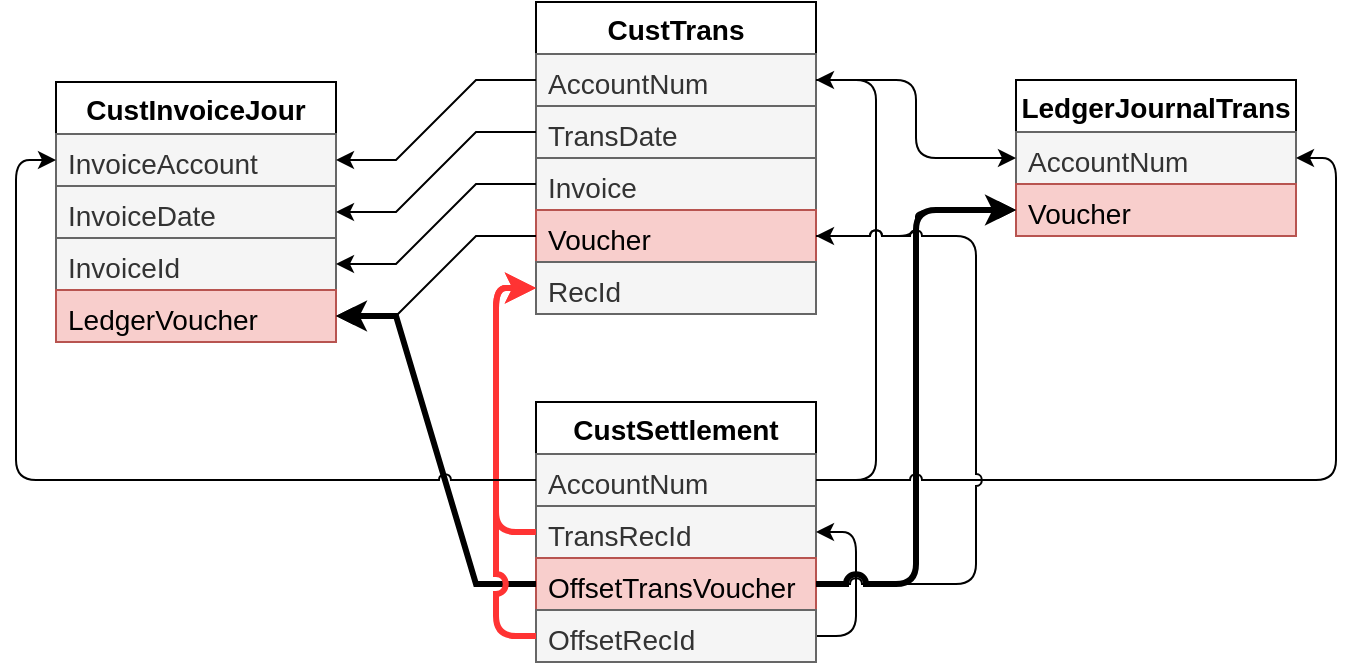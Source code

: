 <mxfile version="20.1.1" type="github">
  <diagram id="ZmQLkef9X21-wPfHA-lR" name="Page-1">
    <mxGraphModel dx="1422" dy="718" grid="1" gridSize="10" guides="1" tooltips="1" connect="1" arrows="1" fold="1" page="1" pageScale="1" pageWidth="827" pageHeight="1169" math="0" shadow="0">
      <root>
        <mxCell id="0" />
        <mxCell id="1" parent="0" />
        <mxCell id="VRcI0VA4H7FAgOBB5FaZ-6" value="CustInvoiceJour" style="swimlane;fontStyle=1;childLayout=stackLayout;horizontal=1;startSize=26;horizontalStack=0;resizeParent=1;resizeParentMax=0;resizeLast=0;collapsible=0;marginBottom=0;fontSize=14;swimlaneLine=1;fillColor=default;connectable=1;" parent="1" vertex="1">
          <mxGeometry x="40" y="160" width="140" height="130" as="geometry">
            <mxRectangle x="150" y="390" width="140" height="30" as="alternateBounds" />
          </mxGeometry>
        </mxCell>
        <mxCell id="VRcI0VA4H7FAgOBB5FaZ-18" value="InvoiceAccount" style="text;strokeColor=#666666;fillColor=#f5f5f5;align=left;verticalAlign=top;spacingLeft=4;spacingRight=4;overflow=hidden;rotatable=0;points=[[0,0.5],[1,0.5]];portConstraint=eastwest;fontSize=14;fontColor=#333333;" parent="VRcI0VA4H7FAgOBB5FaZ-6" vertex="1">
          <mxGeometry y="26" width="140" height="26" as="geometry" />
        </mxCell>
        <mxCell id="VRcI0VA4H7FAgOBB5FaZ-20" value="InvoiceDate" style="text;strokeColor=#666666;fillColor=#f5f5f5;align=left;verticalAlign=top;spacingLeft=4;spacingRight=4;overflow=hidden;rotatable=0;points=[[0,0.5],[1,0.5]];portConstraint=eastwest;fontSize=14;fontColor=#333333;" parent="VRcI0VA4H7FAgOBB5FaZ-6" vertex="1">
          <mxGeometry y="52" width="140" height="26" as="geometry" />
        </mxCell>
        <mxCell id="VRcI0VA4H7FAgOBB5FaZ-8" value="InvoiceId    " style="text;strokeColor=#666666;fillColor=#f5f5f5;align=left;verticalAlign=top;spacingLeft=4;spacingRight=4;overflow=hidden;rotatable=0;points=[[0,0.5],[1,0.5]];portConstraint=eastwest;fontSize=14;fontColor=#333333;" parent="VRcI0VA4H7FAgOBB5FaZ-6" vertex="1">
          <mxGeometry y="78" width="140" height="26" as="geometry" />
        </mxCell>
        <mxCell id="VRcI0VA4H7FAgOBB5FaZ-40" value="LedgerVoucher" style="text;strokeColor=#b85450;fillColor=#f8cecc;align=left;verticalAlign=top;spacingLeft=4;spacingRight=4;overflow=hidden;rotatable=0;points=[[0,0.5],[1,0.5]];portConstraint=eastwest;fontSize=14;" parent="VRcI0VA4H7FAgOBB5FaZ-6" vertex="1">
          <mxGeometry y="104" width="140" height="26" as="geometry" />
        </mxCell>
        <mxCell id="VRcI0VA4H7FAgOBB5FaZ-10" value="CustTrans" style="swimlane;fontStyle=1;childLayout=stackLayout;horizontal=1;startSize=26;fillColor=none;horizontalStack=0;resizeParent=1;resizeParentMax=0;resizeLast=0;collapsible=0;marginBottom=0;fontSize=14;connectable=1;" parent="1" vertex="1">
          <mxGeometry x="280" y="120" width="140" height="156" as="geometry">
            <mxRectangle x="150" y="390" width="140" height="30" as="alternateBounds" />
          </mxGeometry>
        </mxCell>
        <mxCell id="VRcI0VA4H7FAgOBB5FaZ-12" value="AccountNum" style="text;strokeColor=#666666;fillColor=#f5f5f5;align=left;verticalAlign=top;spacingLeft=4;spacingRight=4;overflow=hidden;rotatable=0;points=[[0,0.5],[1,0.5]];portConstraint=eastwest;fontSize=14;fontColor=#333333;" parent="VRcI0VA4H7FAgOBB5FaZ-10" vertex="1">
          <mxGeometry y="26" width="140" height="26" as="geometry" />
        </mxCell>
        <mxCell id="VRcI0VA4H7FAgOBB5FaZ-13" value="TransDate" style="text;strokeColor=#666666;fillColor=#f5f5f5;align=left;verticalAlign=top;spacingLeft=4;spacingRight=4;overflow=hidden;rotatable=0;points=[[0,0.5],[1,0.5]];portConstraint=eastwest;fontSize=14;fontColor=#333333;" parent="VRcI0VA4H7FAgOBB5FaZ-10" vertex="1">
          <mxGeometry y="52" width="140" height="26" as="geometry" />
        </mxCell>
        <mxCell id="VRcI0VA4H7FAgOBB5FaZ-16" value="Invoice" style="text;strokeColor=#666666;fillColor=#f5f5f5;align=left;verticalAlign=top;spacingLeft=4;spacingRight=4;overflow=hidden;rotatable=0;points=[[0,0.5],[1,0.5]];portConstraint=eastwest;fontSize=14;fontColor=#333333;" parent="VRcI0VA4H7FAgOBB5FaZ-10" vertex="1">
          <mxGeometry y="78" width="140" height="26" as="geometry" />
        </mxCell>
        <mxCell id="VRcI0VA4H7FAgOBB5FaZ-11" value="Voucher" style="text;strokeColor=#b85450;fillColor=#f8cecc;align=left;verticalAlign=top;spacingLeft=4;spacingRight=4;overflow=hidden;rotatable=0;points=[[0,0.5],[1,0.5]];portConstraint=eastwest;fontSize=14;" parent="VRcI0VA4H7FAgOBB5FaZ-10" vertex="1">
          <mxGeometry y="104" width="140" height="26" as="geometry" />
        </mxCell>
        <mxCell id="VRcI0VA4H7FAgOBB5FaZ-37" value="RecId" style="text;strokeColor=#666666;fillColor=#f5f5f5;align=left;verticalAlign=top;spacingLeft=4;spacingRight=4;overflow=hidden;rotatable=0;points=[[0,0.5],[1,0.5]];portConstraint=eastwest;fontSize=14;fontColor=#333333;" parent="VRcI0VA4H7FAgOBB5FaZ-10" vertex="1">
          <mxGeometry y="130" width="140" height="26" as="geometry" />
        </mxCell>
        <mxCell id="VRcI0VA4H7FAgOBB5FaZ-21" style="rounded=0;jumpStyle=arc;orthogonalLoop=1;jettySize=auto;html=1;exitX=0;exitY=0.5;exitDx=0;exitDy=0;fontSize=14;strokeColor=default;edgeStyle=entityRelationEdgeStyle;" parent="1" source="VRcI0VA4H7FAgOBB5FaZ-13" target="VRcI0VA4H7FAgOBB5FaZ-20" edge="1">
          <mxGeometry relative="1" as="geometry" />
        </mxCell>
        <mxCell id="VRcI0VA4H7FAgOBB5FaZ-22" style="rounded=0;jumpStyle=arc;orthogonalLoop=1;jettySize=auto;html=1;exitX=0;exitY=0.5;exitDx=0;exitDy=0;fontSize=14;strokeColor=default;edgeStyle=entityRelationEdgeStyle;" parent="1" source="VRcI0VA4H7FAgOBB5FaZ-11" target="VRcI0VA4H7FAgOBB5FaZ-40" edge="1">
          <mxGeometry relative="1" as="geometry">
            <mxPoint x="220" y="280" as="targetPoint" />
          </mxGeometry>
        </mxCell>
        <mxCell id="VRcI0VA4H7FAgOBB5FaZ-23" style="rounded=0;jumpStyle=arc;orthogonalLoop=1;jettySize=auto;html=1;exitX=0;exitY=0.5;exitDx=0;exitDy=0;fontSize=14;strokeColor=default;edgeStyle=entityRelationEdgeStyle;" parent="1" source="VRcI0VA4H7FAgOBB5FaZ-12" target="VRcI0VA4H7FAgOBB5FaZ-18" edge="1">
          <mxGeometry relative="1" as="geometry" />
        </mxCell>
        <mxCell id="VRcI0VA4H7FAgOBB5FaZ-24" value="LedgerJournalTrans" style="swimlane;fontStyle=1;childLayout=stackLayout;horizontal=1;startSize=26;fillColor=none;horizontalStack=0;resizeParent=1;resizeParentMax=0;resizeLast=0;collapsible=0;marginBottom=0;fontSize=14;" parent="1" vertex="1">
          <mxGeometry x="520" y="159" width="140" height="78" as="geometry">
            <mxRectangle x="150" y="390" width="140" height="30" as="alternateBounds" />
          </mxGeometry>
        </mxCell>
        <mxCell id="VRcI0VA4H7FAgOBB5FaZ-26" value="AccountNum" style="text;strokeColor=#666666;fillColor=#f5f5f5;align=left;verticalAlign=top;spacingLeft=4;spacingRight=4;overflow=hidden;rotatable=0;points=[[0,0.5],[1,0.5]];portConstraint=eastwest;fontSize=14;fontColor=#333333;" parent="VRcI0VA4H7FAgOBB5FaZ-24" vertex="1">
          <mxGeometry y="26" width="140" height="26" as="geometry" />
        </mxCell>
        <mxCell id="VRcI0VA4H7FAgOBB5FaZ-52" value="Voucher" style="text;strokeColor=#b85450;fillColor=#f8cecc;align=left;verticalAlign=top;spacingLeft=4;spacingRight=4;overflow=hidden;rotatable=0;points=[[0,0.5],[1,0.5]];portConstraint=eastwest;fontSize=14;" parent="VRcI0VA4H7FAgOBB5FaZ-24" vertex="1">
          <mxGeometry y="52" width="140" height="26" as="geometry" />
        </mxCell>
        <mxCell id="VRcI0VA4H7FAgOBB5FaZ-30" value="CustSettlement" style="swimlane;fontStyle=1;childLayout=stackLayout;horizontal=1;startSize=26;fillColor=none;horizontalStack=0;resizeParent=1;resizeParentMax=0;resizeLast=0;collapsible=0;marginBottom=0;fontSize=14;" parent="1" vertex="1">
          <mxGeometry x="280" y="320" width="140" height="130" as="geometry">
            <mxRectangle x="150" y="390" width="140" height="30" as="alternateBounds" />
          </mxGeometry>
        </mxCell>
        <mxCell id="VRcI0VA4H7FAgOBB5FaZ-31" value="AccountNum" style="text;align=left;verticalAlign=top;spacingLeft=4;spacingRight=4;overflow=hidden;rotatable=0;points=[[0,0.5],[1,0.5]];portConstraint=eastwest;fontSize=14;fillColor=#f5f5f5;fontColor=#333333;strokeColor=#666666;" parent="VRcI0VA4H7FAgOBB5FaZ-30" vertex="1">
          <mxGeometry y="26" width="140" height="26" as="geometry" />
        </mxCell>
        <mxCell id="VRcI0VA4H7FAgOBB5FaZ-35" value="TransRecId" style="text;align=left;verticalAlign=top;spacingLeft=4;spacingRight=4;overflow=hidden;rotatable=0;points=[[0,0.5],[1,0.5]];portConstraint=eastwest;fontSize=14;fillColor=#f5f5f5;fontColor=#333333;strokeColor=#666666;" parent="VRcI0VA4H7FAgOBB5FaZ-30" vertex="1">
          <mxGeometry y="52" width="140" height="26" as="geometry" />
        </mxCell>
        <mxCell id="VRcI0VA4H7FAgOBB5FaZ-39" value="OffsetTransVoucher" style="text;align=left;verticalAlign=top;spacingLeft=4;spacingRight=4;overflow=hidden;rotatable=0;points=[[0,0.5],[1,0.5]];portConstraint=eastwest;fontSize=14;fillColor=#f8cecc;strokeColor=#b85450;" parent="VRcI0VA4H7FAgOBB5FaZ-30" vertex="1">
          <mxGeometry y="78" width="140" height="26" as="geometry" />
        </mxCell>
        <mxCell id="VRcI0VA4H7FAgOBB5FaZ-49" style="edgeStyle=orthogonalEdgeStyle;rounded=1;jumpStyle=arc;orthogonalLoop=1;jettySize=auto;html=1;exitX=1;exitY=0.5;exitDx=0;exitDy=0;fontSize=14;strokeColor=default;" parent="VRcI0VA4H7FAgOBB5FaZ-30" source="VRcI0VA4H7FAgOBB5FaZ-47" target="VRcI0VA4H7FAgOBB5FaZ-35" edge="1">
          <mxGeometry relative="1" as="geometry" />
        </mxCell>
        <mxCell id="VRcI0VA4H7FAgOBB5FaZ-47" value="OffsetRecId" style="text;align=left;verticalAlign=top;spacingLeft=4;spacingRight=4;overflow=hidden;rotatable=0;points=[[0,0.5],[1,0.5]];portConstraint=eastwest;fontSize=14;fillColor=#f5f5f5;fontColor=#333333;strokeColor=#666666;" parent="VRcI0VA4H7FAgOBB5FaZ-30" vertex="1">
          <mxGeometry y="104" width="140" height="26" as="geometry" />
        </mxCell>
        <mxCell id="VRcI0VA4H7FAgOBB5FaZ-36" style="edgeStyle=entityRelationEdgeStyle;jumpStyle=arc;orthogonalLoop=1;jettySize=auto;html=1;fontSize=14;strokeColor=default;labelBorderColor=none;sketch=0;shadow=0;rounded=1;" parent="1" source="VRcI0VA4H7FAgOBB5FaZ-31" target="VRcI0VA4H7FAgOBB5FaZ-12" edge="1">
          <mxGeometry relative="1" as="geometry" />
        </mxCell>
        <mxCell id="VRcI0VA4H7FAgOBB5FaZ-41" style="edgeStyle=entityRelationEdgeStyle;rounded=0;jumpStyle=arc;orthogonalLoop=1;jettySize=auto;html=1;exitX=0;exitY=0.5;exitDx=0;exitDy=0;fontSize=14;strokeColor=default;strokeWidth=3;" parent="1" source="VRcI0VA4H7FAgOBB5FaZ-39" target="VRcI0VA4H7FAgOBB5FaZ-40" edge="1">
          <mxGeometry relative="1" as="geometry" />
        </mxCell>
        <mxCell id="VRcI0VA4H7FAgOBB5FaZ-50" style="edgeStyle=orthogonalEdgeStyle;rounded=1;jumpStyle=arc;orthogonalLoop=1;jettySize=auto;html=1;exitX=1;exitY=0.5;exitDx=0;exitDy=0;fontSize=14;strokeColor=default;" parent="1" source="VRcI0VA4H7FAgOBB5FaZ-12" target="VRcI0VA4H7FAgOBB5FaZ-26" edge="1">
          <mxGeometry relative="1" as="geometry" />
        </mxCell>
        <mxCell id="VRcI0VA4H7FAgOBB5FaZ-53" style="sketch=0;jumpStyle=arc;orthogonalLoop=1;jettySize=auto;html=1;shadow=0;labelBorderColor=none;fontSize=14;strokeColor=default;rounded=1;edgeStyle=orthogonalEdgeStyle;strokeWidth=3;" parent="1" source="VRcI0VA4H7FAgOBB5FaZ-39" target="VRcI0VA4H7FAgOBB5FaZ-52" edge="1">
          <mxGeometry relative="1" as="geometry" />
        </mxCell>
        <mxCell id="rsG92D4UXL5_5k9sRrBC-2" style="edgeStyle=orthogonalEdgeStyle;rounded=1;sketch=0;jumpStyle=arc;orthogonalLoop=1;jettySize=auto;html=1;exitX=0;exitY=0.5;exitDx=0;exitDy=0;entryX=0;entryY=0.5;entryDx=0;entryDy=0;shadow=0;labelBorderColor=none;fontSize=14;strokeColor=#FF3333;strokeWidth=3;" edge="1" parent="1" source="VRcI0VA4H7FAgOBB5FaZ-35" target="VRcI0VA4H7FAgOBB5FaZ-37">
          <mxGeometry relative="1" as="geometry" />
        </mxCell>
        <mxCell id="rsG92D4UXL5_5k9sRrBC-3" style="edgeStyle=orthogonalEdgeStyle;rounded=1;sketch=0;jumpStyle=arc;orthogonalLoop=1;jettySize=auto;html=1;exitX=0;exitY=0.5;exitDx=0;exitDy=0;entryX=0;entryY=0.5;entryDx=0;entryDy=0;shadow=0;labelBorderColor=none;fontSize=14;strokeColor=#FF3333;strokeWidth=3;" edge="1" parent="1" source="VRcI0VA4H7FAgOBB5FaZ-47" target="VRcI0VA4H7FAgOBB5FaZ-37">
          <mxGeometry relative="1" as="geometry" />
        </mxCell>
        <mxCell id="rsG92D4UXL5_5k9sRrBC-9" style="edgeStyle=orthogonalEdgeStyle;rounded=1;sketch=0;jumpStyle=arc;orthogonalLoop=1;jettySize=auto;html=1;exitX=1;exitY=0.5;exitDx=0;exitDy=0;entryX=1;entryY=0.5;entryDx=0;entryDy=0;shadow=0;labelBorderColor=none;fontSize=14;startArrow=none;startFill=0;strokeColor=#000000;strokeWidth=1;" edge="1" parent="1" source="VRcI0VA4H7FAgOBB5FaZ-31" target="VRcI0VA4H7FAgOBB5FaZ-24">
          <mxGeometry relative="1" as="geometry" />
        </mxCell>
        <mxCell id="rsG92D4UXL5_5k9sRrBC-10" style="edgeStyle=orthogonalEdgeStyle;rounded=1;sketch=0;jumpStyle=arc;orthogonalLoop=1;jettySize=auto;html=1;exitX=0;exitY=0.5;exitDx=0;exitDy=0;entryX=0;entryY=0.5;entryDx=0;entryDy=0;shadow=0;labelBorderColor=none;fontSize=14;startArrow=none;startFill=0;strokeColor=default;strokeWidth=1;" edge="1" parent="1" source="VRcI0VA4H7FAgOBB5FaZ-31" target="VRcI0VA4H7FAgOBB5FaZ-18">
          <mxGeometry relative="1" as="geometry" />
        </mxCell>
        <mxCell id="rsG92D4UXL5_5k9sRrBC-11" style="edgeStyle=orthogonalEdgeStyle;rounded=1;sketch=0;jumpStyle=arc;orthogonalLoop=1;jettySize=auto;html=1;exitX=1;exitY=0.5;exitDx=0;exitDy=0;shadow=0;labelBorderColor=none;fontSize=14;startArrow=none;startFill=0;strokeColor=#000000;strokeWidth=1;" edge="1" parent="1" source="VRcI0VA4H7FAgOBB5FaZ-11" target="VRcI0VA4H7FAgOBB5FaZ-52">
          <mxGeometry relative="1" as="geometry" />
        </mxCell>
        <mxCell id="rsG92D4UXL5_5k9sRrBC-12" style="rounded=0;sketch=0;jumpStyle=arc;orthogonalLoop=1;jettySize=auto;html=1;exitX=0;exitY=0.5;exitDx=0;exitDy=0;shadow=0;labelBorderColor=none;fontSize=14;startArrow=none;startFill=0;strokeColor=default;strokeWidth=1;edgeStyle=entityRelationEdgeStyle;" edge="1" parent="1" source="VRcI0VA4H7FAgOBB5FaZ-16" target="VRcI0VA4H7FAgOBB5FaZ-8">
          <mxGeometry relative="1" as="geometry" />
        </mxCell>
        <mxCell id="rsG92D4UXL5_5k9sRrBC-16" style="edgeStyle=orthogonalEdgeStyle;rounded=1;sketch=0;jumpStyle=arc;orthogonalLoop=1;jettySize=auto;html=1;exitX=1;exitY=0.5;exitDx=0;exitDy=0;shadow=0;labelBorderColor=none;fontSize=14;startArrow=none;startFill=0;strokeColor=default;strokeWidth=1;elbow=vertical;entryX=1;entryY=0.5;entryDx=0;entryDy=0;" edge="1" parent="1" source="VRcI0VA4H7FAgOBB5FaZ-39" target="VRcI0VA4H7FAgOBB5FaZ-11">
          <mxGeometry relative="1" as="geometry">
            <mxPoint x="570" y="410" as="targetPoint" />
            <Array as="points">
              <mxPoint x="500" y="411" />
              <mxPoint x="500" y="237" />
            </Array>
          </mxGeometry>
        </mxCell>
      </root>
    </mxGraphModel>
  </diagram>
</mxfile>
